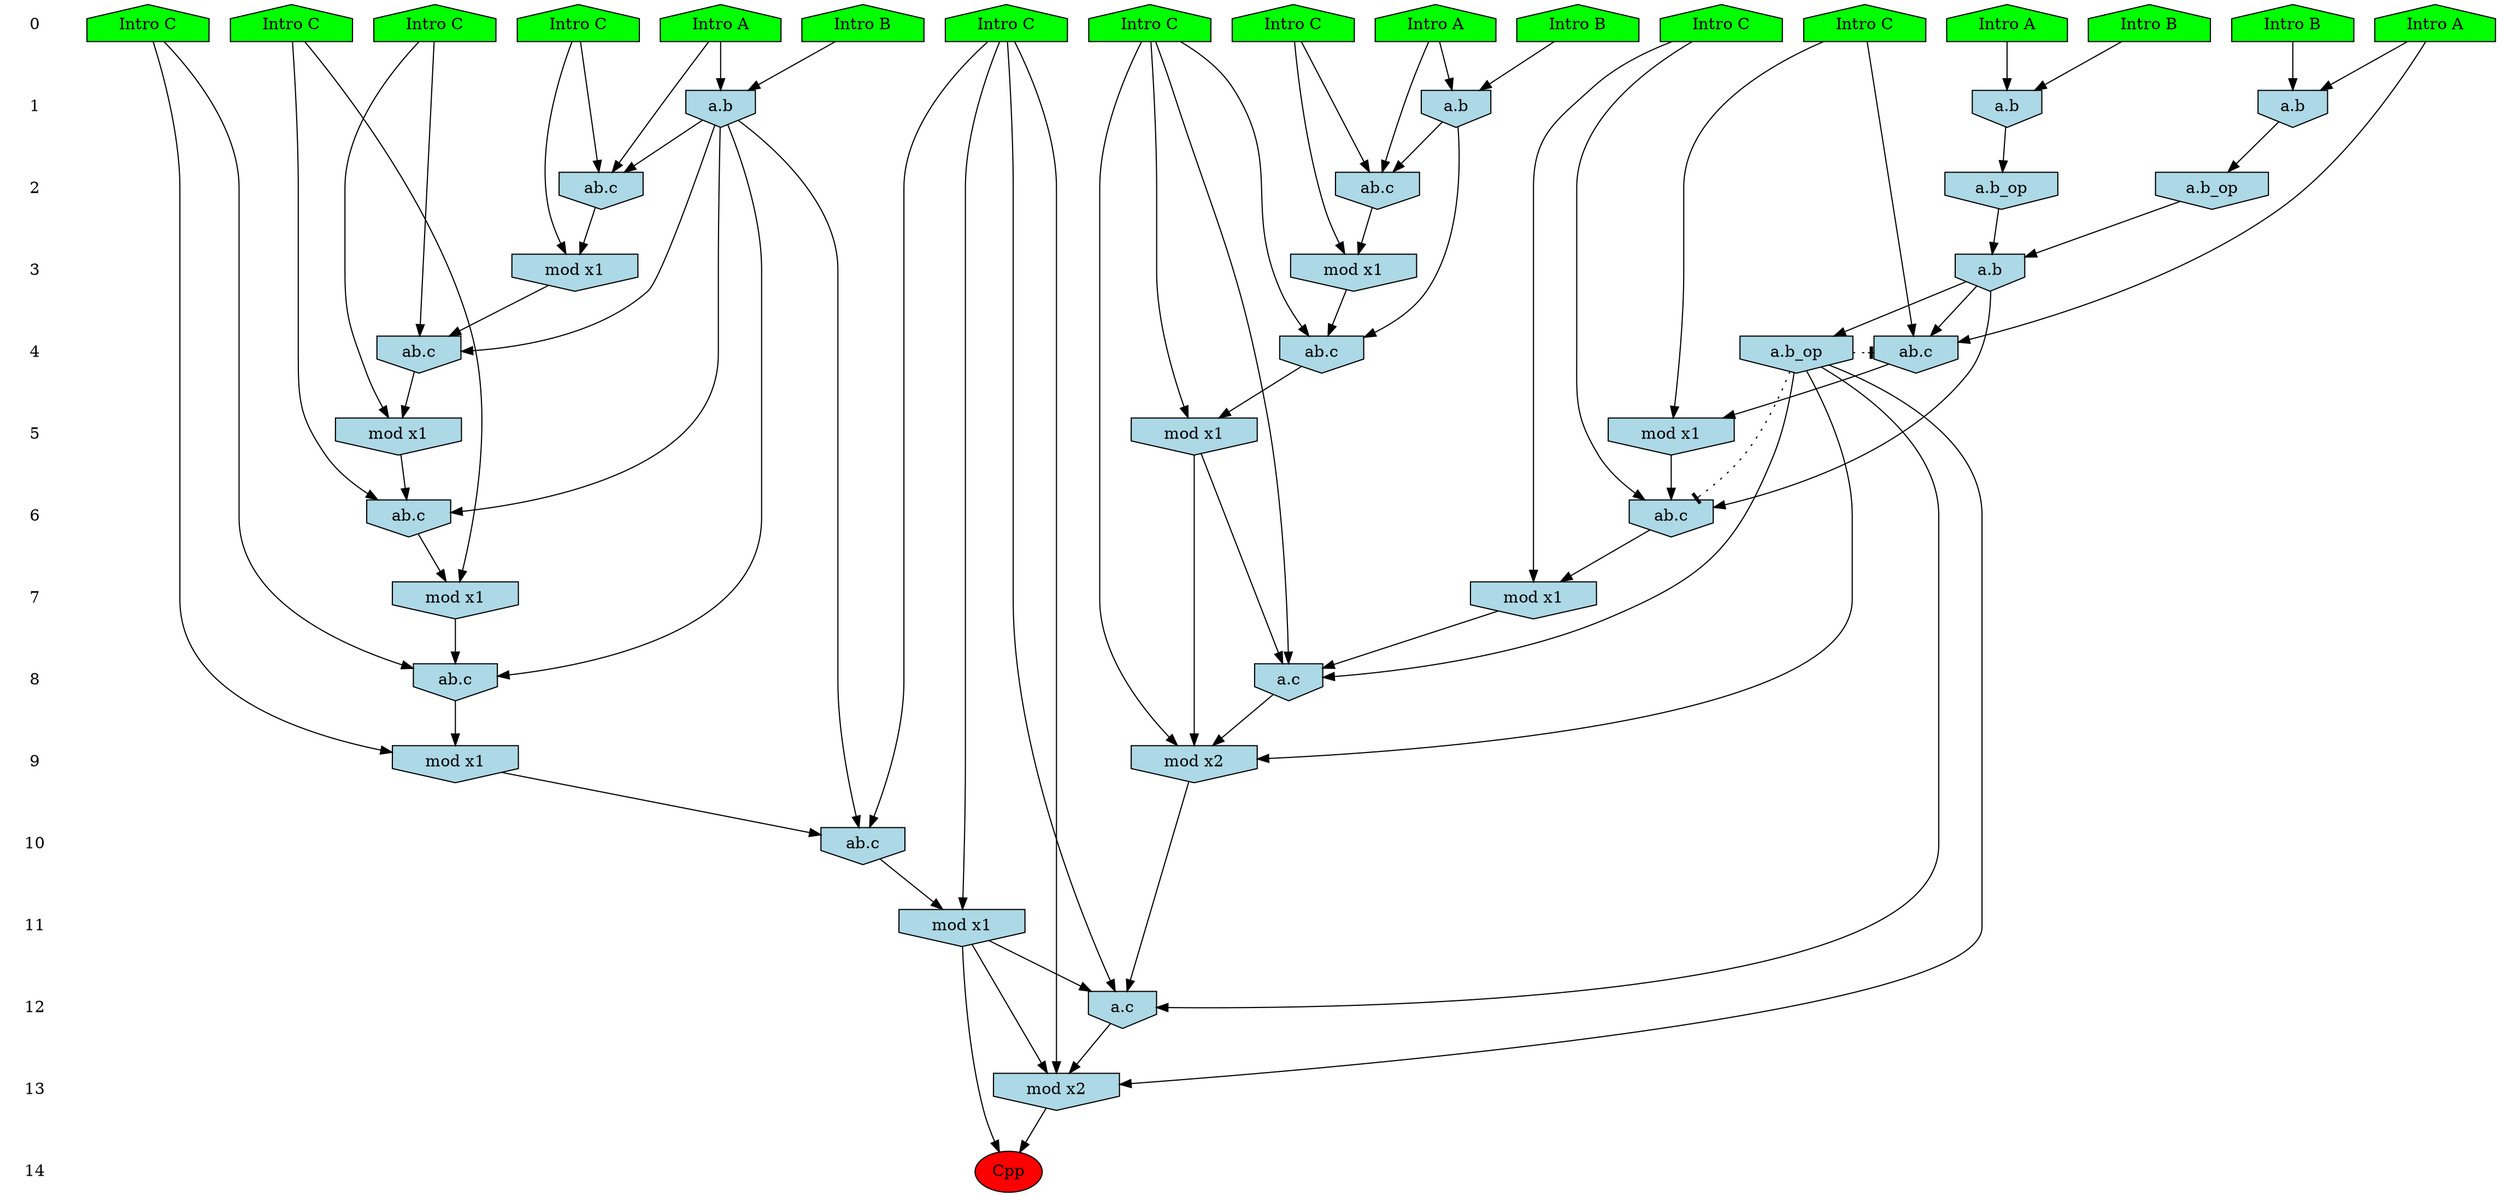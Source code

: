 /* Compression of 1 causal flows obtained in average at 1.792837E+01 t.u */
/* Compressed causal flows were: [3188] */
digraph G{
 ranksep=.5 ; 
{ rank = same ; "0" [shape=plaintext] ; node_1 [label ="Intro A", shape=house, style=filled, fillcolor=green] ;
node_2 [label ="Intro B", shape=house, style=filled, fillcolor=green] ;
node_3 [label ="Intro A", shape=house, style=filled, fillcolor=green] ;
node_4 [label ="Intro B", shape=house, style=filled, fillcolor=green] ;
node_5 [label ="Intro B", shape=house, style=filled, fillcolor=green] ;
node_6 [label ="Intro A", shape=house, style=filled, fillcolor=green] ;
node_7 [label ="Intro A", shape=house, style=filled, fillcolor=green] ;
node_8 [label ="Intro B", shape=house, style=filled, fillcolor=green] ;
node_9 [label ="Intro C", shape=house, style=filled, fillcolor=green] ;
node_10 [label ="Intro C", shape=house, style=filled, fillcolor=green] ;
node_11 [label ="Intro C", shape=house, style=filled, fillcolor=green] ;
node_12 [label ="Intro C", shape=house, style=filled, fillcolor=green] ;
node_13 [label ="Intro C", shape=house, style=filled, fillcolor=green] ;
node_14 [label ="Intro C", shape=house, style=filled, fillcolor=green] ;
node_15 [label ="Intro C", shape=house, style=filled, fillcolor=green] ;
node_16 [label ="Intro C", shape=house, style=filled, fillcolor=green] ;
node_17 [label ="Intro C", shape=house, style=filled, fillcolor=green] ;
}
{ rank = same ; "1" [shape=plaintext] ; node_18 [label="a.b", shape=invhouse, style=filled, fillcolor = lightblue] ;
node_21 [label="a.b", shape=invhouse, style=filled, fillcolor = lightblue] ;
node_32 [label="a.b", shape=invhouse, style=filled, fillcolor = lightblue] ;
node_33 [label="a.b", shape=invhouse, style=filled, fillcolor = lightblue] ;
}
{ rank = same ; "2" [shape=plaintext] ; node_19 [label="ab.c", shape=invhouse, style=filled, fillcolor = lightblue] ;
node_22 [label="ab.c", shape=invhouse, style=filled, fillcolor = lightblue] ;
node_34 [label="a.b_op", shape=invhouse, style=filled, fillcolor = lightblue] ;
node_36 [label="a.b_op", shape=invhouse, style=filled, fillcolor = lightblue] ;
}
{ rank = same ; "3" [shape=plaintext] ; node_20 [label="mod x1", shape=invhouse, style=filled, fillcolor = lightblue] ;
node_24 [label="mod x1", shape=invhouse, style=filled, fillcolor = lightblue] ;
node_37 [label="a.b", shape=invhouse, style=filled, fillcolor = lightblue] ;
}
{ rank = same ; "4" [shape=plaintext] ; node_23 [label="ab.c", shape=invhouse, style=filled, fillcolor = lightblue] ;
node_26 [label="ab.c", shape=invhouse, style=filled, fillcolor = lightblue] ;
node_38 [label="ab.c", shape=invhouse, style=filled, fillcolor = lightblue] ;
node_43 [label="a.b_op", shape=invhouse, style=filled, fillcolor = lightblue] ;
}
{ rank = same ; "5" [shape=plaintext] ; node_25 [label="mod x1", shape=invhouse, style=filled, fillcolor = lightblue] ;
node_30 [label="mod x1", shape=invhouse, style=filled, fillcolor = lightblue] ;
node_40 [label="mod x1", shape=invhouse, style=filled, fillcolor = lightblue] ;
}
{ rank = same ; "6" [shape=plaintext] ; node_27 [label="ab.c", shape=invhouse, style=filled, fillcolor = lightblue] ;
node_41 [label="ab.c", shape=invhouse, style=filled, fillcolor = lightblue] ;
}
{ rank = same ; "7" [shape=plaintext] ; node_28 [label="mod x1", shape=invhouse, style=filled, fillcolor = lightblue] ;
node_42 [label="mod x1", shape=invhouse, style=filled, fillcolor = lightblue] ;
}
{ rank = same ; "8" [shape=plaintext] ; node_29 [label="ab.c", shape=invhouse, style=filled, fillcolor = lightblue] ;
node_44 [label="a.c", shape=invhouse, style=filled, fillcolor = lightblue] ;
}
{ rank = same ; "9" [shape=plaintext] ; node_31 [label="mod x1", shape=invhouse, style=filled, fillcolor = lightblue] ;
node_45 [label="mod x2", shape=invhouse, style=filled, fillcolor = lightblue] ;
}
{ rank = same ; "10" [shape=plaintext] ; node_35 [label="ab.c", shape=invhouse, style=filled, fillcolor = lightblue] ;
}
{ rank = same ; "11" [shape=plaintext] ; node_39 [label="mod x1", shape=invhouse, style=filled, fillcolor = lightblue] ;
}
{ rank = same ; "12" [shape=plaintext] ; node_46 [label="a.c", shape=invhouse, style=filled, fillcolor = lightblue] ;
}
{ rank = same ; "13" [shape=plaintext] ; node_47 [label="mod x2", shape=invhouse, style=filled, fillcolor = lightblue] ;
}
{ rank = same ; "14" [shape=plaintext] ; node_48 [label ="Cpp", style=filled, fillcolor=red] ;
}
"0" -> "1" [style="invis"]; 
"1" -> "2" [style="invis"]; 
"2" -> "3" [style="invis"]; 
"3" -> "4" [style="invis"]; 
"4" -> "5" [style="invis"]; 
"5" -> "6" [style="invis"]; 
"6" -> "7" [style="invis"]; 
"7" -> "8" [style="invis"]; 
"8" -> "9" [style="invis"]; 
"9" -> "10" [style="invis"]; 
"10" -> "11" [style="invis"]; 
"11" -> "12" [style="invis"]; 
"12" -> "13" [style="invis"]; 
"13" -> "14" [style="invis"]; 
node_4 -> node_18
node_6 -> node_18
node_6 -> node_19
node_11 -> node_19
node_18 -> node_19
node_11 -> node_20
node_19 -> node_20
node_5 -> node_21
node_7 -> node_21
node_7 -> node_22
node_9 -> node_22
node_21 -> node_22
node_17 -> node_23
node_18 -> node_23
node_20 -> node_23
node_9 -> node_24
node_22 -> node_24
node_17 -> node_25
node_23 -> node_25
node_15 -> node_26
node_21 -> node_26
node_24 -> node_26
node_13 -> node_27
node_18 -> node_27
node_25 -> node_27
node_13 -> node_28
node_27 -> node_28
node_14 -> node_29
node_18 -> node_29
node_28 -> node_29
node_15 -> node_30
node_26 -> node_30
node_14 -> node_31
node_29 -> node_31
node_3 -> node_32
node_8 -> node_32
node_1 -> node_33
node_2 -> node_33
node_33 -> node_34
node_10 -> node_35
node_18 -> node_35
node_31 -> node_35
node_32 -> node_36
node_34 -> node_37
node_36 -> node_37
node_3 -> node_38
node_12 -> node_38
node_37 -> node_38
node_10 -> node_39
node_35 -> node_39
node_12 -> node_40
node_38 -> node_40
node_16 -> node_41
node_37 -> node_41
node_40 -> node_41
node_16 -> node_42
node_41 -> node_42
node_37 -> node_43
node_15 -> node_44
node_30 -> node_44
node_42 -> node_44
node_43 -> node_44
node_15 -> node_45
node_30 -> node_45
node_43 -> node_45
node_44 -> node_45
node_10 -> node_46
node_39 -> node_46
node_43 -> node_46
node_45 -> node_46
node_10 -> node_47
node_39 -> node_47
node_43 -> node_47
node_46 -> node_47
node_39 -> node_48
node_47 -> node_48
node_43 -> node_41 [style=dotted, arrowhead = tee] 
node_43 -> node_38 [style=dotted, arrowhead = tee] 
}
/*
 Dot generation time: 0.000192
*/
